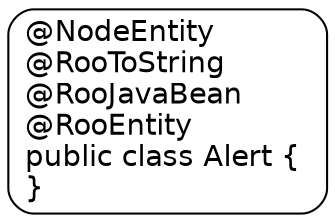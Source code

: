 digraph Alert {
  node [
    fontname = "Bitstream Vera Sans"
    shape = "Mrecord"
  ]
  edge [
    fontname = "Bitstream Vera Sans"
  ]

  Alert [
    
    label = "{@NodeEntity\
    \l@RooToString\
    \l@RooJavaBean\
    \l@RooEntity\
    \lpublic class Alert \{\
    \l\}\
    \l}"
  ]

}
